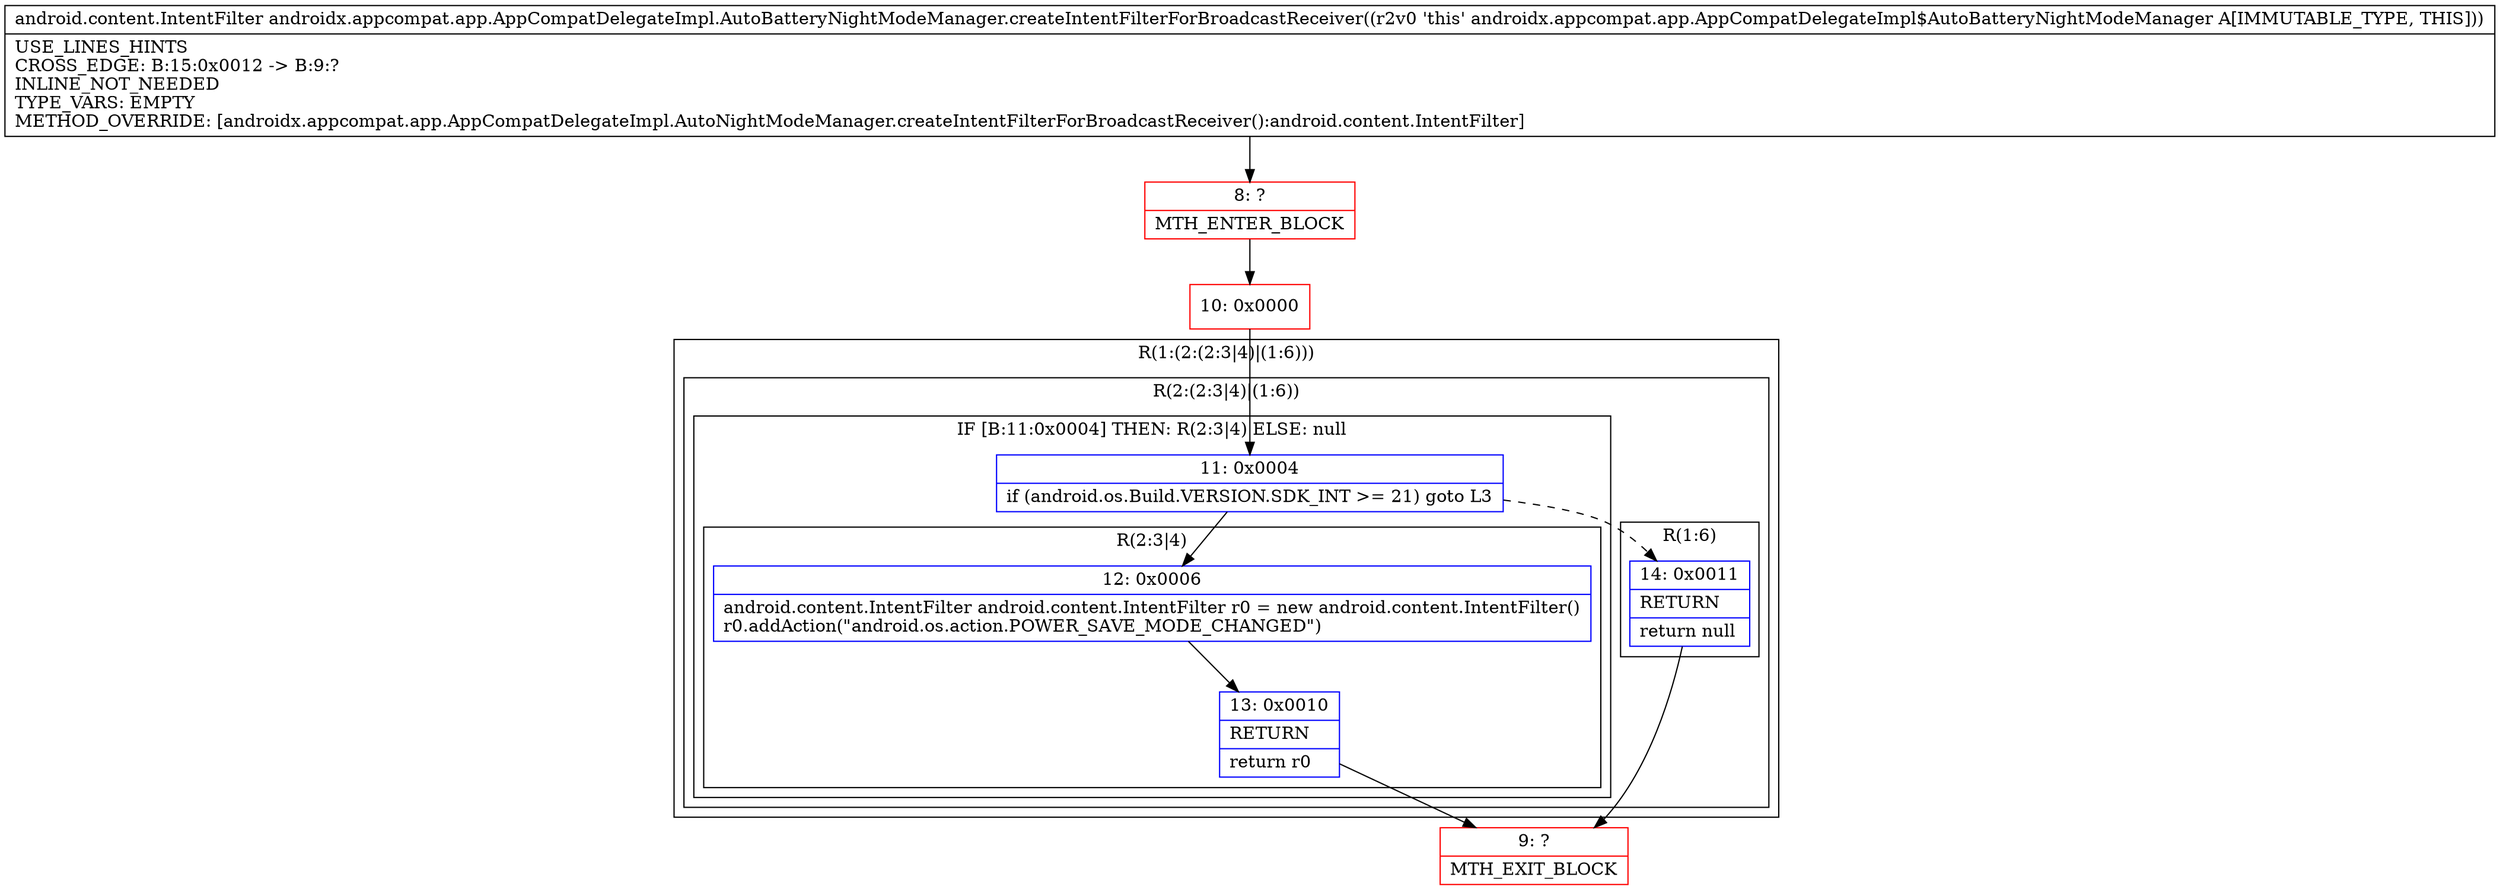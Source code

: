 digraph "CFG forandroidx.appcompat.app.AppCompatDelegateImpl.AutoBatteryNightModeManager.createIntentFilterForBroadcastReceiver()Landroid\/content\/IntentFilter;" {
subgraph cluster_Region_1891541948 {
label = "R(1:(2:(2:3|4)|(1:6)))";
node [shape=record,color=blue];
subgraph cluster_Region_1057028733 {
label = "R(2:(2:3|4)|(1:6))";
node [shape=record,color=blue];
subgraph cluster_IfRegion_1831619041 {
label = "IF [B:11:0x0004] THEN: R(2:3|4) ELSE: null";
node [shape=record,color=blue];
Node_11 [shape=record,label="{11\:\ 0x0004|if (android.os.Build.VERSION.SDK_INT \>= 21) goto L3\l}"];
subgraph cluster_Region_59503044 {
label = "R(2:3|4)";
node [shape=record,color=blue];
Node_12 [shape=record,label="{12\:\ 0x0006|android.content.IntentFilter android.content.IntentFilter r0 = new android.content.IntentFilter()\lr0.addAction(\"android.os.action.POWER_SAVE_MODE_CHANGED\")\l}"];
Node_13 [shape=record,label="{13\:\ 0x0010|RETURN\l|return r0\l}"];
}
}
subgraph cluster_Region_20838289 {
label = "R(1:6)";
node [shape=record,color=blue];
Node_14 [shape=record,label="{14\:\ 0x0011|RETURN\l|return null\l}"];
}
}
}
Node_8 [shape=record,color=red,label="{8\:\ ?|MTH_ENTER_BLOCK\l}"];
Node_10 [shape=record,color=red,label="{10\:\ 0x0000}"];
Node_9 [shape=record,color=red,label="{9\:\ ?|MTH_EXIT_BLOCK\l}"];
MethodNode[shape=record,label="{android.content.IntentFilter androidx.appcompat.app.AppCompatDelegateImpl.AutoBatteryNightModeManager.createIntentFilterForBroadcastReceiver((r2v0 'this' androidx.appcompat.app.AppCompatDelegateImpl$AutoBatteryNightModeManager A[IMMUTABLE_TYPE, THIS]))  | USE_LINES_HINTS\lCROSS_EDGE: B:15:0x0012 \-\> B:9:?\lINLINE_NOT_NEEDED\lTYPE_VARS: EMPTY\lMETHOD_OVERRIDE: [androidx.appcompat.app.AppCompatDelegateImpl.AutoNightModeManager.createIntentFilterForBroadcastReceiver():android.content.IntentFilter]\l}"];
MethodNode -> Node_8;Node_11 -> Node_12;
Node_11 -> Node_14[style=dashed];
Node_12 -> Node_13;
Node_13 -> Node_9;
Node_14 -> Node_9;
Node_8 -> Node_10;
Node_10 -> Node_11;
}

